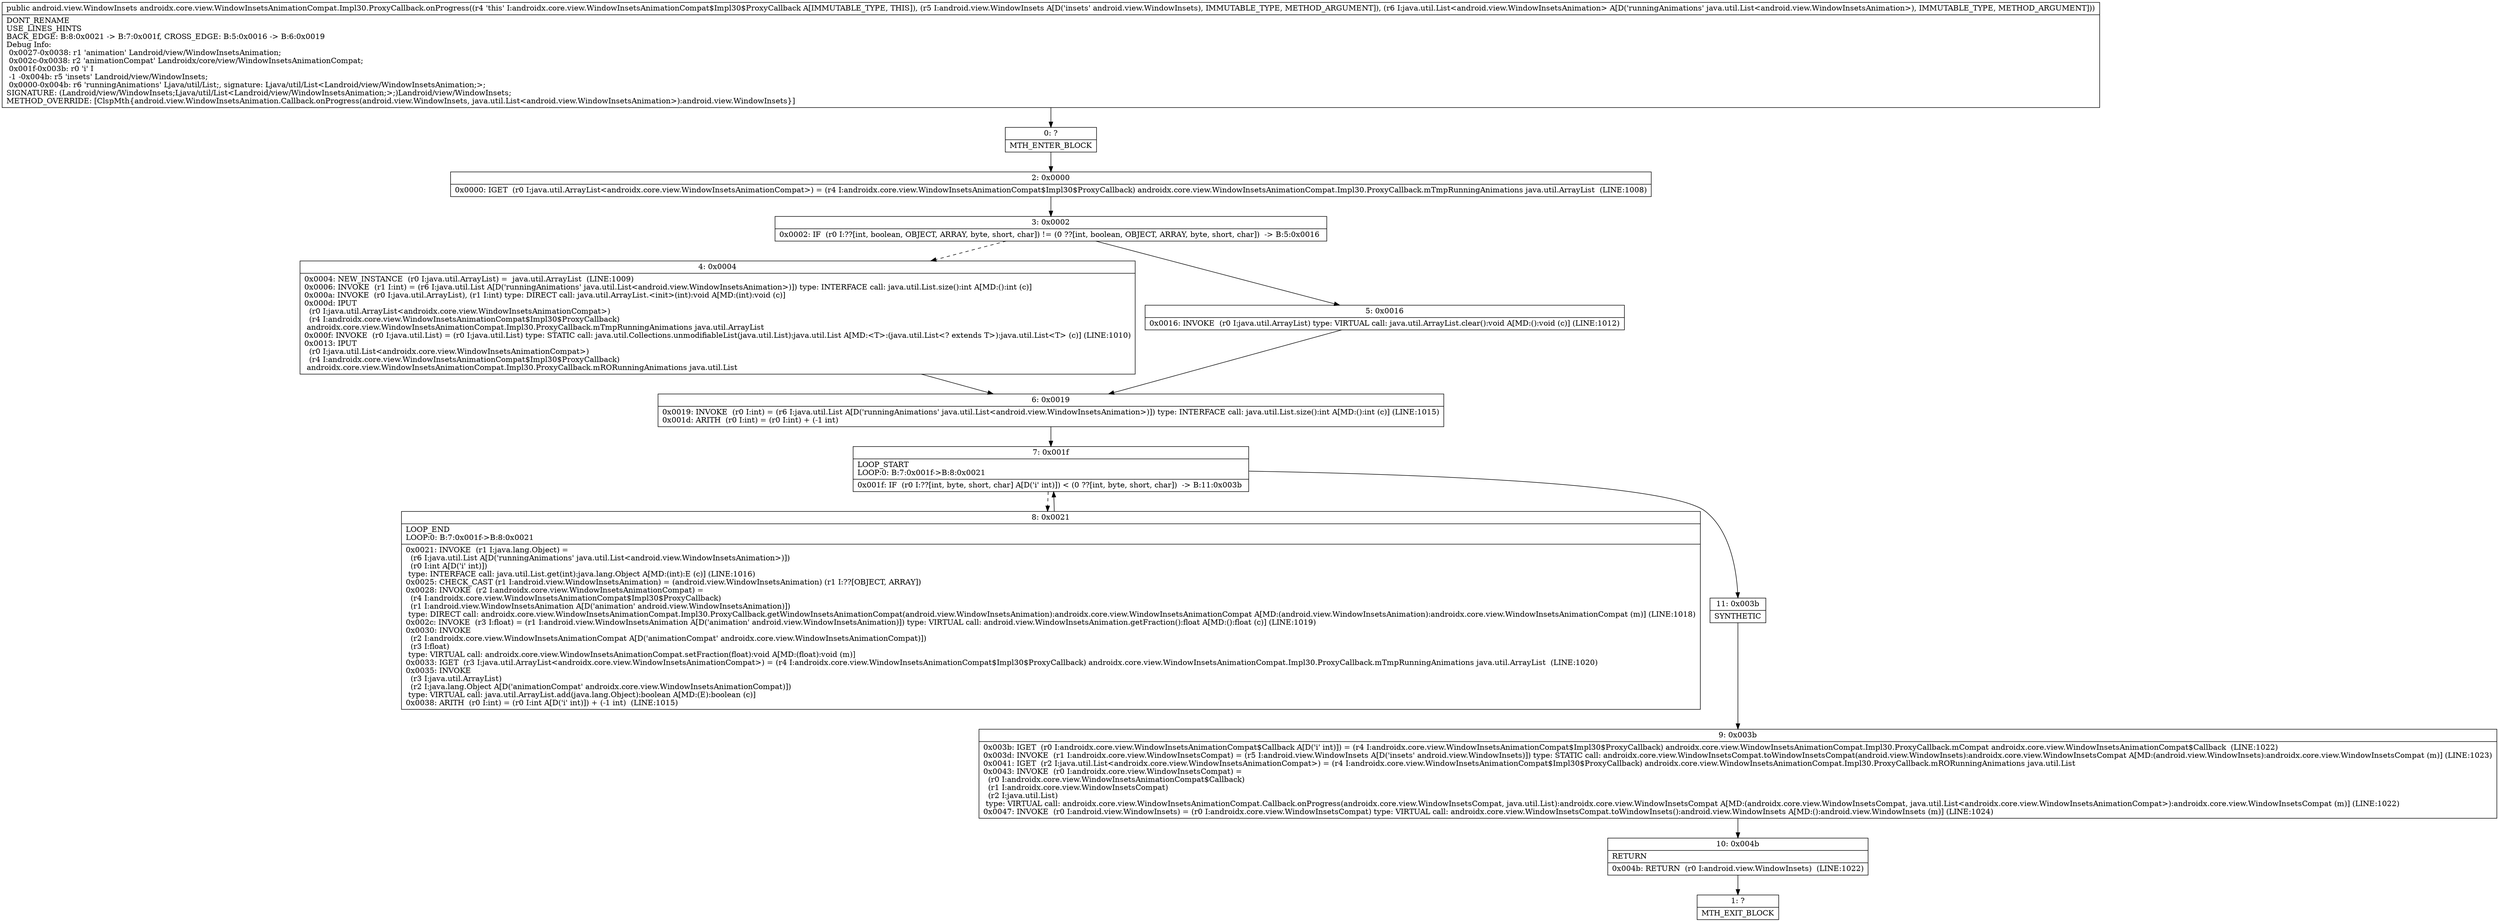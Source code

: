digraph "CFG forandroidx.core.view.WindowInsetsAnimationCompat.Impl30.ProxyCallback.onProgress(Landroid\/view\/WindowInsets;Ljava\/util\/List;)Landroid\/view\/WindowInsets;" {
Node_0 [shape=record,label="{0\:\ ?|MTH_ENTER_BLOCK\l}"];
Node_2 [shape=record,label="{2\:\ 0x0000|0x0000: IGET  (r0 I:java.util.ArrayList\<androidx.core.view.WindowInsetsAnimationCompat\>) = (r4 I:androidx.core.view.WindowInsetsAnimationCompat$Impl30$ProxyCallback) androidx.core.view.WindowInsetsAnimationCompat.Impl30.ProxyCallback.mTmpRunningAnimations java.util.ArrayList  (LINE:1008)\l}"];
Node_3 [shape=record,label="{3\:\ 0x0002|0x0002: IF  (r0 I:??[int, boolean, OBJECT, ARRAY, byte, short, char]) != (0 ??[int, boolean, OBJECT, ARRAY, byte, short, char])  \-\> B:5:0x0016 \l}"];
Node_4 [shape=record,label="{4\:\ 0x0004|0x0004: NEW_INSTANCE  (r0 I:java.util.ArrayList) =  java.util.ArrayList  (LINE:1009)\l0x0006: INVOKE  (r1 I:int) = (r6 I:java.util.List A[D('runningAnimations' java.util.List\<android.view.WindowInsetsAnimation\>)]) type: INTERFACE call: java.util.List.size():int A[MD:():int (c)]\l0x000a: INVOKE  (r0 I:java.util.ArrayList), (r1 I:int) type: DIRECT call: java.util.ArrayList.\<init\>(int):void A[MD:(int):void (c)]\l0x000d: IPUT  \l  (r0 I:java.util.ArrayList\<androidx.core.view.WindowInsetsAnimationCompat\>)\l  (r4 I:androidx.core.view.WindowInsetsAnimationCompat$Impl30$ProxyCallback)\l androidx.core.view.WindowInsetsAnimationCompat.Impl30.ProxyCallback.mTmpRunningAnimations java.util.ArrayList \l0x000f: INVOKE  (r0 I:java.util.List) = (r0 I:java.util.List) type: STATIC call: java.util.Collections.unmodifiableList(java.util.List):java.util.List A[MD:\<T\>:(java.util.List\<? extends T\>):java.util.List\<T\> (c)] (LINE:1010)\l0x0013: IPUT  \l  (r0 I:java.util.List\<androidx.core.view.WindowInsetsAnimationCompat\>)\l  (r4 I:androidx.core.view.WindowInsetsAnimationCompat$Impl30$ProxyCallback)\l androidx.core.view.WindowInsetsAnimationCompat.Impl30.ProxyCallback.mRORunningAnimations java.util.List \l}"];
Node_6 [shape=record,label="{6\:\ 0x0019|0x0019: INVOKE  (r0 I:int) = (r6 I:java.util.List A[D('runningAnimations' java.util.List\<android.view.WindowInsetsAnimation\>)]) type: INTERFACE call: java.util.List.size():int A[MD:():int (c)] (LINE:1015)\l0x001d: ARITH  (r0 I:int) = (r0 I:int) + (\-1 int) \l}"];
Node_7 [shape=record,label="{7\:\ 0x001f|LOOP_START\lLOOP:0: B:7:0x001f\-\>B:8:0x0021\l|0x001f: IF  (r0 I:??[int, byte, short, char] A[D('i' int)]) \< (0 ??[int, byte, short, char])  \-\> B:11:0x003b \l}"];
Node_8 [shape=record,label="{8\:\ 0x0021|LOOP_END\lLOOP:0: B:7:0x001f\-\>B:8:0x0021\l|0x0021: INVOKE  (r1 I:java.lang.Object) = \l  (r6 I:java.util.List A[D('runningAnimations' java.util.List\<android.view.WindowInsetsAnimation\>)])\l  (r0 I:int A[D('i' int)])\l type: INTERFACE call: java.util.List.get(int):java.lang.Object A[MD:(int):E (c)] (LINE:1016)\l0x0025: CHECK_CAST (r1 I:android.view.WindowInsetsAnimation) = (android.view.WindowInsetsAnimation) (r1 I:??[OBJECT, ARRAY]) \l0x0028: INVOKE  (r2 I:androidx.core.view.WindowInsetsAnimationCompat) = \l  (r4 I:androidx.core.view.WindowInsetsAnimationCompat$Impl30$ProxyCallback)\l  (r1 I:android.view.WindowInsetsAnimation A[D('animation' android.view.WindowInsetsAnimation)])\l type: DIRECT call: androidx.core.view.WindowInsetsAnimationCompat.Impl30.ProxyCallback.getWindowInsetsAnimationCompat(android.view.WindowInsetsAnimation):androidx.core.view.WindowInsetsAnimationCompat A[MD:(android.view.WindowInsetsAnimation):androidx.core.view.WindowInsetsAnimationCompat (m)] (LINE:1018)\l0x002c: INVOKE  (r3 I:float) = (r1 I:android.view.WindowInsetsAnimation A[D('animation' android.view.WindowInsetsAnimation)]) type: VIRTUAL call: android.view.WindowInsetsAnimation.getFraction():float A[MD:():float (c)] (LINE:1019)\l0x0030: INVOKE  \l  (r2 I:androidx.core.view.WindowInsetsAnimationCompat A[D('animationCompat' androidx.core.view.WindowInsetsAnimationCompat)])\l  (r3 I:float)\l type: VIRTUAL call: androidx.core.view.WindowInsetsAnimationCompat.setFraction(float):void A[MD:(float):void (m)]\l0x0033: IGET  (r3 I:java.util.ArrayList\<androidx.core.view.WindowInsetsAnimationCompat\>) = (r4 I:androidx.core.view.WindowInsetsAnimationCompat$Impl30$ProxyCallback) androidx.core.view.WindowInsetsAnimationCompat.Impl30.ProxyCallback.mTmpRunningAnimations java.util.ArrayList  (LINE:1020)\l0x0035: INVOKE  \l  (r3 I:java.util.ArrayList)\l  (r2 I:java.lang.Object A[D('animationCompat' androidx.core.view.WindowInsetsAnimationCompat)])\l type: VIRTUAL call: java.util.ArrayList.add(java.lang.Object):boolean A[MD:(E):boolean (c)]\l0x0038: ARITH  (r0 I:int) = (r0 I:int A[D('i' int)]) + (\-1 int)  (LINE:1015)\l}"];
Node_11 [shape=record,label="{11\:\ 0x003b|SYNTHETIC\l}"];
Node_9 [shape=record,label="{9\:\ 0x003b|0x003b: IGET  (r0 I:androidx.core.view.WindowInsetsAnimationCompat$Callback A[D('i' int)]) = (r4 I:androidx.core.view.WindowInsetsAnimationCompat$Impl30$ProxyCallback) androidx.core.view.WindowInsetsAnimationCompat.Impl30.ProxyCallback.mCompat androidx.core.view.WindowInsetsAnimationCompat$Callback  (LINE:1022)\l0x003d: INVOKE  (r1 I:androidx.core.view.WindowInsetsCompat) = (r5 I:android.view.WindowInsets A[D('insets' android.view.WindowInsets)]) type: STATIC call: androidx.core.view.WindowInsetsCompat.toWindowInsetsCompat(android.view.WindowInsets):androidx.core.view.WindowInsetsCompat A[MD:(android.view.WindowInsets):androidx.core.view.WindowInsetsCompat (m)] (LINE:1023)\l0x0041: IGET  (r2 I:java.util.List\<androidx.core.view.WindowInsetsAnimationCompat\>) = (r4 I:androidx.core.view.WindowInsetsAnimationCompat$Impl30$ProxyCallback) androidx.core.view.WindowInsetsAnimationCompat.Impl30.ProxyCallback.mRORunningAnimations java.util.List \l0x0043: INVOKE  (r0 I:androidx.core.view.WindowInsetsCompat) = \l  (r0 I:androidx.core.view.WindowInsetsAnimationCompat$Callback)\l  (r1 I:androidx.core.view.WindowInsetsCompat)\l  (r2 I:java.util.List)\l type: VIRTUAL call: androidx.core.view.WindowInsetsAnimationCompat.Callback.onProgress(androidx.core.view.WindowInsetsCompat, java.util.List):androidx.core.view.WindowInsetsCompat A[MD:(androidx.core.view.WindowInsetsCompat, java.util.List\<androidx.core.view.WindowInsetsAnimationCompat\>):androidx.core.view.WindowInsetsCompat (m)] (LINE:1022)\l0x0047: INVOKE  (r0 I:android.view.WindowInsets) = (r0 I:androidx.core.view.WindowInsetsCompat) type: VIRTUAL call: androidx.core.view.WindowInsetsCompat.toWindowInsets():android.view.WindowInsets A[MD:():android.view.WindowInsets (m)] (LINE:1024)\l}"];
Node_10 [shape=record,label="{10\:\ 0x004b|RETURN\l|0x004b: RETURN  (r0 I:android.view.WindowInsets)  (LINE:1022)\l}"];
Node_1 [shape=record,label="{1\:\ ?|MTH_EXIT_BLOCK\l}"];
Node_5 [shape=record,label="{5\:\ 0x0016|0x0016: INVOKE  (r0 I:java.util.ArrayList) type: VIRTUAL call: java.util.ArrayList.clear():void A[MD:():void (c)] (LINE:1012)\l}"];
MethodNode[shape=record,label="{public android.view.WindowInsets androidx.core.view.WindowInsetsAnimationCompat.Impl30.ProxyCallback.onProgress((r4 'this' I:androidx.core.view.WindowInsetsAnimationCompat$Impl30$ProxyCallback A[IMMUTABLE_TYPE, THIS]), (r5 I:android.view.WindowInsets A[D('insets' android.view.WindowInsets), IMMUTABLE_TYPE, METHOD_ARGUMENT]), (r6 I:java.util.List\<android.view.WindowInsetsAnimation\> A[D('runningAnimations' java.util.List\<android.view.WindowInsetsAnimation\>), IMMUTABLE_TYPE, METHOD_ARGUMENT]))  | DONT_RENAME\lUSE_LINES_HINTS\lBACK_EDGE: B:8:0x0021 \-\> B:7:0x001f, CROSS_EDGE: B:5:0x0016 \-\> B:6:0x0019\lDebug Info:\l  0x0027\-0x0038: r1 'animation' Landroid\/view\/WindowInsetsAnimation;\l  0x002c\-0x0038: r2 'animationCompat' Landroidx\/core\/view\/WindowInsetsAnimationCompat;\l  0x001f\-0x003b: r0 'i' I\l  \-1 \-0x004b: r5 'insets' Landroid\/view\/WindowInsets;\l  0x0000\-0x004b: r6 'runningAnimations' Ljava\/util\/List;, signature: Ljava\/util\/List\<Landroid\/view\/WindowInsetsAnimation;\>;\lSIGNATURE: (Landroid\/view\/WindowInsets;Ljava\/util\/List\<Landroid\/view\/WindowInsetsAnimation;\>;)Landroid\/view\/WindowInsets;\lMETHOD_OVERRIDE: [ClspMth\{android.view.WindowInsetsAnimation.Callback.onProgress(android.view.WindowInsets, java.util.List\<android.view.WindowInsetsAnimation\>):android.view.WindowInsets\}]\l}"];
MethodNode -> Node_0;Node_0 -> Node_2;
Node_2 -> Node_3;
Node_3 -> Node_4[style=dashed];
Node_3 -> Node_5;
Node_4 -> Node_6;
Node_6 -> Node_7;
Node_7 -> Node_8[style=dashed];
Node_7 -> Node_11;
Node_8 -> Node_7;
Node_11 -> Node_9;
Node_9 -> Node_10;
Node_10 -> Node_1;
Node_5 -> Node_6;
}

